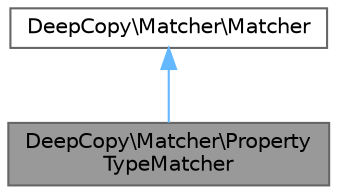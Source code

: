 digraph "DeepCopy\Matcher\PropertyTypeMatcher"
{
 // LATEX_PDF_SIZE
  bgcolor="transparent";
  edge [fontname=Helvetica,fontsize=10,labelfontname=Helvetica,labelfontsize=10];
  node [fontname=Helvetica,fontsize=10,shape=box,height=0.2,width=0.4];
  Node1 [id="Node000001",label="DeepCopy\\Matcher\\Property\lTypeMatcher",height=0.2,width=0.4,color="gray40", fillcolor="grey60", style="filled", fontcolor="black",tooltip=" "];
  Node2 -> Node1 [id="edge1_Node000001_Node000002",dir="back",color="steelblue1",style="solid",tooltip=" "];
  Node2 [id="Node000002",label="DeepCopy\\Matcher\\Matcher",height=0.2,width=0.4,color="gray40", fillcolor="white", style="filled",URL="$interfaceDeepCopy_1_1Matcher_1_1Matcher.html",tooltip=" "];
}
